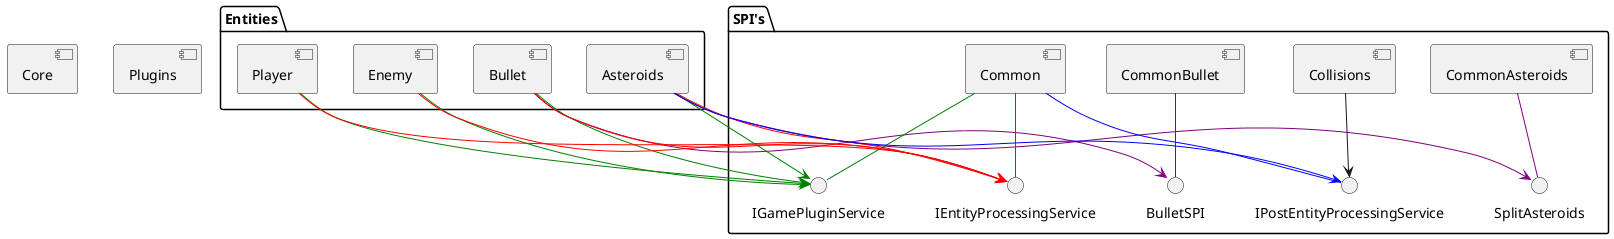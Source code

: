 @startuml
'https://plantuml.com/component-diagram


package "Entities"{
[Asteroids]

[Bullet]

[Enemy]

[Player]
}

package "SPI's"{
[CommonAsteroids] -[#purple]- SplitAsteroids
[Asteroids] -[#purple]-> SplitAsteroids


[CommonBullet] -[#purple]- BulletSPI
[Bullet] -[#purple]-> BulletSPI

[Common] -[#green]- IGamePluginService
[Common] -[#blue]- IPostEntityProcessingService
[Common] -[#red]- IEntityProcessingService
[Collisions] --> IPostEntityProcessingService
[Asteroids] -[#green]-> IGamePluginService
[Asteroids] -[#red]-> IEntityProcessingService
[Asteroids] -[#blue]-> IPostEntityProcessingService
[Bullet] -[#green]-> IGamePluginService
[Bullet] -[#red]-> IEntityProcessingService
[Enemy] -[#green]-> IGamePluginService
[Enemy] -[#red]-> IEntityProcessingService
[Player] -[#green]-> IGamePluginService
[Player] -[#red]-> IEntityProcessingService
}

[Collisions]

[Core]

[Plugins]

@enduml